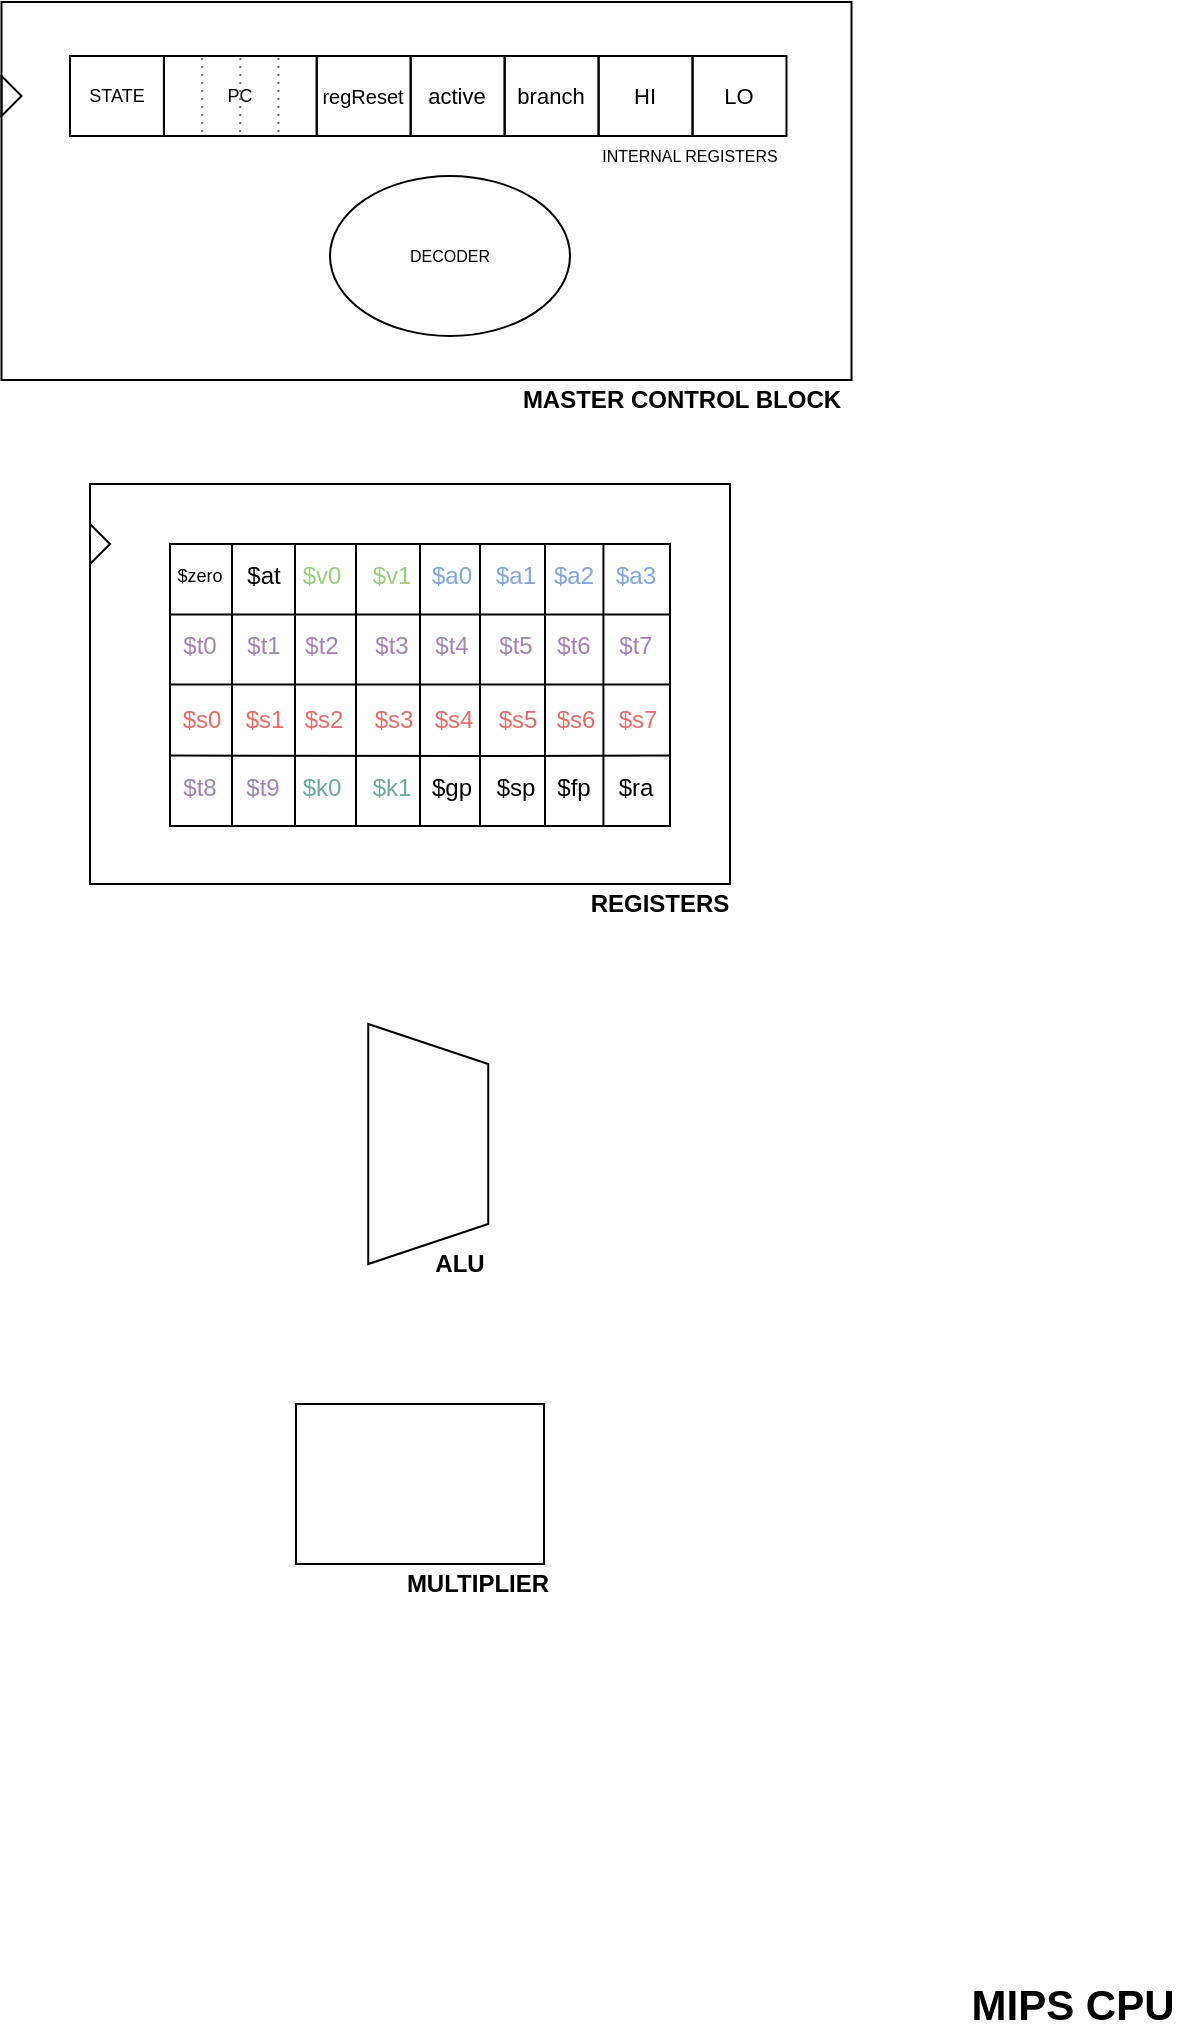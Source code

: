 <mxfile version="14.0.0" type="github">
  <diagram name="Page-1" id="c4acf3e9-155e-7222-9cf6-157b1a14988f">
    <mxGraphModel dx="3377" dy="1743" grid="1" gridSize="10" guides="1" tooltips="1" connect="1" arrows="1" fold="1" page="1" pageScale="1" pageWidth="827" pageHeight="1169" background="#ffffff" math="0" shadow="0">
      <root>
        <mxCell id="0" />
        <mxCell id="1" parent="0" />
        <mxCell id="EH1okrl17HNzEjOL1Jwx-2" value="&lt;font style=&quot;font-size: 21px&quot;&gt;MIPS CPU&lt;/font&gt;" style="text;html=1;resizable=0;autosize=1;align=center;verticalAlign=middle;points=[];fillColor=none;strokeColor=none;rounded=0;fontStyle=1" vertex="1" parent="1">
          <mxGeometry x="680" y="1080" width="120" height="20" as="geometry" />
        </mxCell>
        <mxCell id="EH1okrl17HNzEjOL1Jwx-3" value="" style="rounded=0;whiteSpace=wrap;html=1;fillColor=none;" vertex="1" parent="1">
          <mxGeometry x="204.75" y="89" width="425" height="189" as="geometry" />
        </mxCell>
        <mxCell id="EH1okrl17HNzEjOL1Jwx-4" value="MASTER CONTROL BLOCK" style="text;html=1;strokeColor=none;fillColor=none;align=center;verticalAlign=middle;whiteSpace=wrap;rounded=0;fontStyle=1" vertex="1" parent="1">
          <mxGeometry x="459.75" y="278" width="170" height="20" as="geometry" />
        </mxCell>
        <mxCell id="EH1okrl17HNzEjOL1Jwx-6" value="" style="shape=trapezoid;perimeter=trapezoidPerimeter;whiteSpace=wrap;html=1;fixedSize=1;fillColor=none;rotation=90;" vertex="1" parent="1">
          <mxGeometry x="358.12" y="630" width="120" height="60" as="geometry" />
        </mxCell>
        <mxCell id="EH1okrl17HNzEjOL1Jwx-7" value="&lt;b&gt;ALU&lt;/b&gt;" style="text;html=1;strokeColor=none;fillColor=none;align=center;verticalAlign=middle;whiteSpace=wrap;rounded=0;" vertex="1" parent="1">
          <mxGeometry x="414" y="710" width="40" height="20" as="geometry" />
        </mxCell>
        <mxCell id="EH1okrl17HNzEjOL1Jwx-10" value="REGISTERS" style="text;html=1;strokeColor=none;fillColor=none;align=center;verticalAlign=middle;whiteSpace=wrap;rounded=0;fontStyle=1" vertex="1" parent="1">
          <mxGeometry x="489" y="530" width="90" height="20" as="geometry" />
        </mxCell>
        <mxCell id="EH1okrl17HNzEjOL1Jwx-12" value="" style="rounded=0;whiteSpace=wrap;html=1;fillColor=none;" vertex="1" parent="1">
          <mxGeometry x="352" y="790" width="124" height="80" as="geometry" />
        </mxCell>
        <mxCell id="EH1okrl17HNzEjOL1Jwx-13" value="MULTIPLIER" style="text;html=1;strokeColor=none;fillColor=none;align=center;verticalAlign=middle;whiteSpace=wrap;rounded=0;fontStyle=1" vertex="1" parent="1">
          <mxGeometry x="398.12" y="870" width="90" height="20" as="geometry" />
        </mxCell>
        <mxCell id="EH1okrl17HNzEjOL1Jwx-70" value="" style="group" vertex="1" connectable="0" parent="1">
          <mxGeometry x="249" y="330" width="320" height="200" as="geometry" />
        </mxCell>
        <mxCell id="EH1okrl17HNzEjOL1Jwx-67" value="" style="rounded=0;whiteSpace=wrap;html=1;glass=1;gradientColor=none;fontSize=9;fontColor=#67AB9F;fillColor=none;" vertex="1" parent="EH1okrl17HNzEjOL1Jwx-70">
          <mxGeometry width="320" height="200" as="geometry" />
        </mxCell>
        <mxCell id="EH1okrl17HNzEjOL1Jwx-69" value="" style="group" vertex="1" connectable="0" parent="EH1okrl17HNzEjOL1Jwx-70">
          <mxGeometry x="35" y="30" width="259" height="141" as="geometry" />
        </mxCell>
        <mxCell id="EH1okrl17HNzEjOL1Jwx-9" value="" style="rounded=0;whiteSpace=wrap;html=1;fillColor=none;" vertex="1" parent="EH1okrl17HNzEjOL1Jwx-69">
          <mxGeometry x="5" width="250" height="141" as="geometry" />
        </mxCell>
        <mxCell id="EH1okrl17HNzEjOL1Jwx-20" value="" style="endArrow=none;html=1;entryX=1;entryY=0.75;entryDx=0;entryDy=0;exitX=0;exitY=0.75;exitDx=0;exitDy=0;" edge="1" parent="EH1okrl17HNzEjOL1Jwx-69" source="EH1okrl17HNzEjOL1Jwx-9" target="EH1okrl17HNzEjOL1Jwx-9">
          <mxGeometry width="50" height="50" as="geometry">
            <mxPoint x="137.5" y="70" as="sourcePoint" />
            <mxPoint x="187.5" y="20" as="targetPoint" />
            <Array as="points">
              <mxPoint x="170" y="106" />
            </Array>
          </mxGeometry>
        </mxCell>
        <mxCell id="EH1okrl17HNzEjOL1Jwx-21" value="" style="endArrow=none;html=1;entryX=1;entryY=0.75;entryDx=0;entryDy=0;exitX=0;exitY=0.75;exitDx=0;exitDy=0;" edge="1" parent="EH1okrl17HNzEjOL1Jwx-69">
          <mxGeometry width="50" height="50" as="geometry">
            <mxPoint x="5" y="70.21" as="sourcePoint" />
            <mxPoint x="255" y="70.21" as="targetPoint" />
          </mxGeometry>
        </mxCell>
        <mxCell id="EH1okrl17HNzEjOL1Jwx-22" value="" style="endArrow=none;html=1;entryX=1;entryY=0.25;entryDx=0;entryDy=0;exitX=0;exitY=0.25;exitDx=0;exitDy=0;" edge="1" parent="EH1okrl17HNzEjOL1Jwx-69" source="EH1okrl17HNzEjOL1Jwx-9" target="EH1okrl17HNzEjOL1Jwx-9">
          <mxGeometry width="50" height="50" as="geometry">
            <mxPoint x="5" y="40.0" as="sourcePoint" />
            <mxPoint x="255" y="40.0" as="targetPoint" />
          </mxGeometry>
        </mxCell>
        <mxCell id="EH1okrl17HNzEjOL1Jwx-23" value="" style="endArrow=none;html=1;entryX=0.75;entryY=0;entryDx=0;entryDy=0;exitX=0.75;exitY=1;exitDx=0;exitDy=0;" edge="1" parent="EH1okrl17HNzEjOL1Jwx-69" source="EH1okrl17HNzEjOL1Jwx-9" target="EH1okrl17HNzEjOL1Jwx-9">
          <mxGeometry width="50" height="50" as="geometry">
            <mxPoint x="351" y="40" as="sourcePoint" />
            <mxPoint x="401" y="-10" as="targetPoint" />
          </mxGeometry>
        </mxCell>
        <mxCell id="EH1okrl17HNzEjOL1Jwx-24" value="" style="endArrow=none;html=1;exitX=0.75;exitY=1;exitDx=0;exitDy=0;" edge="1" parent="EH1okrl17HNzEjOL1Jwx-69" target="EH1okrl17HNzEjOL1Jwx-9">
          <mxGeometry width="50" height="50" as="geometry">
            <mxPoint x="131" y="141" as="sourcePoint" />
            <mxPoint x="131" as="targetPoint" />
          </mxGeometry>
        </mxCell>
        <mxCell id="EH1okrl17HNzEjOL1Jwx-25" value="" style="endArrow=none;html=1;entryX=0.5;entryY=0;entryDx=0;entryDy=0;exitX=0.5;exitY=1;exitDx=0;exitDy=0;" edge="1" parent="EH1okrl17HNzEjOL1Jwx-69" source="EH1okrl17HNzEjOL1Jwx-9" target="EH1okrl17HNzEjOL1Jwx-9">
          <mxGeometry width="50" height="50" as="geometry">
            <mxPoint x="202.5" y="151" as="sourcePoint" />
            <mxPoint x="202.5" y="10" as="targetPoint" />
          </mxGeometry>
        </mxCell>
        <mxCell id="EH1okrl17HNzEjOL1Jwx-26" value="" style="endArrow=none;html=1;entryX=0.25;entryY=0;entryDx=0;entryDy=0;exitX=0.25;exitY=1;exitDx=0;exitDy=0;" edge="1" parent="EH1okrl17HNzEjOL1Jwx-69" source="EH1okrl17HNzEjOL1Jwx-9" target="EH1okrl17HNzEjOL1Jwx-9">
          <mxGeometry width="50" height="50" as="geometry">
            <mxPoint x="140" y="151" as="sourcePoint" />
            <mxPoint x="140" y="10" as="targetPoint" />
          </mxGeometry>
        </mxCell>
        <mxCell id="EH1okrl17HNzEjOL1Jwx-27" value="" style="endArrow=none;html=1;entryX=0.25;entryY=0;entryDx=0;entryDy=0;exitX=0.25;exitY=1;exitDx=0;exitDy=0;" edge="1" parent="EH1okrl17HNzEjOL1Jwx-69">
          <mxGeometry width="50" height="50" as="geometry">
            <mxPoint x="98" y="141" as="sourcePoint" />
            <mxPoint x="98" as="targetPoint" />
          </mxGeometry>
        </mxCell>
        <mxCell id="EH1okrl17HNzEjOL1Jwx-28" value="" style="endArrow=none;html=1;entryX=0.25;entryY=0;entryDx=0;entryDy=0;exitX=0.25;exitY=1;exitDx=0;exitDy=0;" edge="1" parent="EH1okrl17HNzEjOL1Jwx-69">
          <mxGeometry width="50" height="50" as="geometry">
            <mxPoint x="36" y="141" as="sourcePoint" />
            <mxPoint x="36" as="targetPoint" />
          </mxGeometry>
        </mxCell>
        <mxCell id="EH1okrl17HNzEjOL1Jwx-31" value="" style="endArrow=none;html=1;entryX=0.25;entryY=0;entryDx=0;entryDy=0;exitX=0.25;exitY=1;exitDx=0;exitDy=0;" edge="1" parent="EH1okrl17HNzEjOL1Jwx-69">
          <mxGeometry width="50" height="50" as="geometry">
            <mxPoint x="160" y="141" as="sourcePoint" />
            <mxPoint x="160" as="targetPoint" />
          </mxGeometry>
        </mxCell>
        <mxCell id="EH1okrl17HNzEjOL1Jwx-32" value="" style="endArrow=none;html=1;entryX=0.25;entryY=0;entryDx=0;entryDy=0;exitX=0.25;exitY=1;exitDx=0;exitDy=0;" edge="1" parent="EH1okrl17HNzEjOL1Jwx-69">
          <mxGeometry width="50" height="50" as="geometry">
            <mxPoint x="221.71" y="141" as="sourcePoint" />
            <mxPoint x="221.71" as="targetPoint" />
          </mxGeometry>
        </mxCell>
        <mxCell id="EH1okrl17HNzEjOL1Jwx-33" value="$zero" style="text;html=1;strokeColor=none;fillColor=none;align=center;verticalAlign=middle;whiteSpace=wrap;rounded=0;fontSize=9;" vertex="1" parent="EH1okrl17HNzEjOL1Jwx-69">
          <mxGeometry y="6" width="40" height="20" as="geometry" />
        </mxCell>
        <mxCell id="EH1okrl17HNzEjOL1Jwx-34" value="&lt;font style=&quot;font-size: 12px&quot;&gt;$at&lt;/font&gt;" style="text;html=1;strokeColor=none;fillColor=none;align=center;verticalAlign=middle;whiteSpace=wrap;rounded=0;fontSize=9;" vertex="1" parent="EH1okrl17HNzEjOL1Jwx-69">
          <mxGeometry x="32" y="6" width="40" height="20" as="geometry" />
        </mxCell>
        <mxCell id="EH1okrl17HNzEjOL1Jwx-35" value="&lt;font style=&quot;font-size: 12px&quot;&gt;$v0&lt;/font&gt;" style="text;html=1;align=center;verticalAlign=middle;whiteSpace=wrap;rounded=0;fontSize=9;fontColor=#97D077;" vertex="1" parent="EH1okrl17HNzEjOL1Jwx-69">
          <mxGeometry x="61" y="6" width="40" height="20" as="geometry" />
        </mxCell>
        <mxCell id="EH1okrl17HNzEjOL1Jwx-36" value="&lt;font style=&quot;font-size: 12px&quot;&gt;$v1&lt;/font&gt;" style="text;html=1;align=center;verticalAlign=middle;whiteSpace=wrap;rounded=0;fontSize=9;fontColor=#97D077;" vertex="1" parent="EH1okrl17HNzEjOL1Jwx-69">
          <mxGeometry x="96" y="6" width="40" height="20" as="geometry" />
        </mxCell>
        <mxCell id="EH1okrl17HNzEjOL1Jwx-37" value="&lt;span style=&quot;font-size: 12px&quot;&gt;$a0&lt;/span&gt;" style="text;html=1;strokeColor=none;fillColor=none;align=center;verticalAlign=middle;whiteSpace=wrap;rounded=0;fontSize=9;fontColor=#7EA6E0;" vertex="1" parent="EH1okrl17HNzEjOL1Jwx-69">
          <mxGeometry x="126" y="6" width="40" height="20" as="geometry" />
        </mxCell>
        <mxCell id="EH1okrl17HNzEjOL1Jwx-38" value="&lt;span style=&quot;font-size: 12px&quot;&gt;$a1&lt;/span&gt;" style="text;html=1;strokeColor=none;fillColor=none;align=center;verticalAlign=middle;whiteSpace=wrap;rounded=0;fontSize=9;fontColor=#7EA6E0;" vertex="1" parent="EH1okrl17HNzEjOL1Jwx-69">
          <mxGeometry x="158" y="6" width="40" height="20" as="geometry" />
        </mxCell>
        <mxCell id="EH1okrl17HNzEjOL1Jwx-39" value="&lt;span style=&quot;font-size: 12px&quot;&gt;$a2&lt;/span&gt;" style="text;html=1;strokeColor=none;fillColor=none;align=center;verticalAlign=middle;whiteSpace=wrap;rounded=0;fontSize=9;fontColor=#7EA6E0;" vertex="1" parent="EH1okrl17HNzEjOL1Jwx-69">
          <mxGeometry x="186.5" y="6" width="40" height="20" as="geometry" />
        </mxCell>
        <mxCell id="EH1okrl17HNzEjOL1Jwx-40" value="&lt;span style=&quot;font-size: 12px&quot;&gt;$a3&lt;/span&gt;" style="text;html=1;strokeColor=none;fillColor=none;align=center;verticalAlign=middle;whiteSpace=wrap;rounded=0;fontSize=9;fontColor=#7EA6E0;" vertex="1" parent="EH1okrl17HNzEjOL1Jwx-69">
          <mxGeometry x="218" y="6" width="40" height="20" as="geometry" />
        </mxCell>
        <mxCell id="EH1okrl17HNzEjOL1Jwx-41" value="&lt;span style=&quot;font-size: 12px&quot;&gt;$t0&lt;/span&gt;" style="text;html=1;strokeColor=none;fillColor=none;align=center;verticalAlign=middle;whiteSpace=wrap;rounded=0;fontSize=9;fontColor=#A680B8;" vertex="1" parent="EH1okrl17HNzEjOL1Jwx-69">
          <mxGeometry y="41" width="40" height="20" as="geometry" />
        </mxCell>
        <mxCell id="EH1okrl17HNzEjOL1Jwx-42" value="&lt;font style=&quot;font-size: 12px&quot;&gt;$t1&lt;/font&gt;" style="text;html=1;strokeColor=none;fillColor=none;align=center;verticalAlign=middle;whiteSpace=wrap;rounded=0;fontSize=9;fontColor=#A680B8;" vertex="1" parent="EH1okrl17HNzEjOL1Jwx-69">
          <mxGeometry x="32" y="41" width="40" height="20" as="geometry" />
        </mxCell>
        <mxCell id="EH1okrl17HNzEjOL1Jwx-43" value="&lt;font style=&quot;font-size: 12px&quot;&gt;$t2&lt;/font&gt;" style="text;html=1;strokeColor=none;fillColor=none;align=center;verticalAlign=middle;whiteSpace=wrap;rounded=0;fontSize=9;fontColor=#A680B8;" vertex="1" parent="EH1okrl17HNzEjOL1Jwx-69">
          <mxGeometry x="61" y="41" width="40" height="20" as="geometry" />
        </mxCell>
        <mxCell id="EH1okrl17HNzEjOL1Jwx-44" value="&lt;font style=&quot;font-size: 12px&quot;&gt;$t3&lt;/font&gt;" style="text;html=1;strokeColor=none;fillColor=none;align=center;verticalAlign=middle;whiteSpace=wrap;rounded=0;fontSize=9;fontColor=#A680B8;" vertex="1" parent="EH1okrl17HNzEjOL1Jwx-69">
          <mxGeometry x="96" y="41" width="40" height="20" as="geometry" />
        </mxCell>
        <mxCell id="EH1okrl17HNzEjOL1Jwx-45" value="&lt;span style=&quot;font-size: 12px&quot;&gt;$t4&lt;/span&gt;" style="text;html=1;strokeColor=none;fillColor=none;align=center;verticalAlign=middle;whiteSpace=wrap;rounded=0;fontSize=9;fontColor=#A680B8;" vertex="1" parent="EH1okrl17HNzEjOL1Jwx-69">
          <mxGeometry x="126" y="41" width="40" height="20" as="geometry" />
        </mxCell>
        <mxCell id="EH1okrl17HNzEjOL1Jwx-46" value="&lt;span style=&quot;font-size: 12px&quot;&gt;$t5&lt;/span&gt;" style="text;html=1;strokeColor=none;fillColor=none;align=center;verticalAlign=middle;whiteSpace=wrap;rounded=0;fontSize=9;fontColor=#A680B8;" vertex="1" parent="EH1okrl17HNzEjOL1Jwx-69">
          <mxGeometry x="158" y="41" width="40" height="20" as="geometry" />
        </mxCell>
        <mxCell id="EH1okrl17HNzEjOL1Jwx-47" value="&lt;span style=&quot;font-size: 12px&quot;&gt;$t6&lt;/span&gt;" style="text;html=1;strokeColor=none;fillColor=none;align=center;verticalAlign=middle;whiteSpace=wrap;rounded=0;fontSize=9;fontColor=#A680B8;" vertex="1" parent="EH1okrl17HNzEjOL1Jwx-69">
          <mxGeometry x="186.5" y="41" width="40" height="20" as="geometry" />
        </mxCell>
        <mxCell id="EH1okrl17HNzEjOL1Jwx-48" value="&lt;span style=&quot;font-size: 12px&quot;&gt;$t7&lt;/span&gt;" style="text;html=1;strokeColor=none;fillColor=none;align=center;verticalAlign=middle;whiteSpace=wrap;rounded=0;fontSize=9;fontColor=#A680B8;" vertex="1" parent="EH1okrl17HNzEjOL1Jwx-69">
          <mxGeometry x="218" y="41" width="40" height="20" as="geometry" />
        </mxCell>
        <mxCell id="EH1okrl17HNzEjOL1Jwx-49" value="&lt;span style=&quot;font-size: 12px&quot;&gt;$s0&lt;/span&gt;" style="text;html=1;strokeColor=none;fillColor=none;align=center;verticalAlign=middle;whiteSpace=wrap;rounded=0;fontSize=9;fontColor=#EA6B66;" vertex="1" parent="EH1okrl17HNzEjOL1Jwx-69">
          <mxGeometry x="1" y="78" width="40" height="20" as="geometry" />
        </mxCell>
        <mxCell id="EH1okrl17HNzEjOL1Jwx-50" value="&lt;font style=&quot;font-size: 12px&quot;&gt;$s1&lt;/font&gt;" style="text;html=1;strokeColor=none;fillColor=none;align=center;verticalAlign=middle;whiteSpace=wrap;rounded=0;fontSize=9;fontColor=#EA6B66;" vertex="1" parent="EH1okrl17HNzEjOL1Jwx-69">
          <mxGeometry x="33" y="78" width="39" height="20" as="geometry" />
        </mxCell>
        <mxCell id="EH1okrl17HNzEjOL1Jwx-51" value="&lt;font style=&quot;font-size: 12px&quot;&gt;$s2&lt;/font&gt;" style="text;html=1;strokeColor=none;fillColor=none;align=center;verticalAlign=middle;whiteSpace=wrap;rounded=0;fontSize=9;fontColor=#EA6B66;" vertex="1" parent="EH1okrl17HNzEjOL1Jwx-69">
          <mxGeometry x="62" y="78" width="40" height="20" as="geometry" />
        </mxCell>
        <mxCell id="EH1okrl17HNzEjOL1Jwx-52" value="&lt;font style=&quot;font-size: 12px&quot;&gt;$s3&lt;/font&gt;" style="text;html=1;strokeColor=none;fillColor=none;align=center;verticalAlign=middle;whiteSpace=wrap;rounded=0;fontSize=9;fontColor=#EA6B66;" vertex="1" parent="EH1okrl17HNzEjOL1Jwx-69">
          <mxGeometry x="97" y="78" width="40" height="20" as="geometry" />
        </mxCell>
        <mxCell id="EH1okrl17HNzEjOL1Jwx-53" value="&lt;span style=&quot;font-size: 12px&quot;&gt;$s4&lt;/span&gt;" style="text;html=1;strokeColor=none;fillColor=none;align=center;verticalAlign=middle;whiteSpace=wrap;rounded=0;fontSize=9;fontColor=#EA6B66;" vertex="1" parent="EH1okrl17HNzEjOL1Jwx-69">
          <mxGeometry x="127" y="78" width="40" height="20" as="geometry" />
        </mxCell>
        <mxCell id="EH1okrl17HNzEjOL1Jwx-54" value="&lt;span style=&quot;font-size: 12px&quot;&gt;$s5&lt;/span&gt;" style="text;html=1;strokeColor=none;fillColor=none;align=center;verticalAlign=middle;whiteSpace=wrap;rounded=0;fontSize=9;fontColor=#EA6B66;" vertex="1" parent="EH1okrl17HNzEjOL1Jwx-69">
          <mxGeometry x="157" y="78" width="44" height="20" as="geometry" />
        </mxCell>
        <mxCell id="EH1okrl17HNzEjOL1Jwx-55" value="&lt;span style=&quot;font-size: 12px&quot;&gt;$s6&lt;/span&gt;" style="text;html=1;strokeColor=none;fillColor=none;align=center;verticalAlign=middle;whiteSpace=wrap;rounded=0;fontSize=9;fontColor=#EA6B66;" vertex="1" parent="EH1okrl17HNzEjOL1Jwx-69">
          <mxGeometry x="187.5" y="78" width="40" height="20" as="geometry" />
        </mxCell>
        <mxCell id="EH1okrl17HNzEjOL1Jwx-56" value="&lt;span style=&quot;font-size: 12px&quot;&gt;$s7&lt;/span&gt;" style="text;html=1;strokeColor=none;fillColor=none;align=center;verticalAlign=middle;whiteSpace=wrap;rounded=0;fontSize=9;fontColor=#EA6B66;" vertex="1" parent="EH1okrl17HNzEjOL1Jwx-69">
          <mxGeometry x="219" y="78" width="40" height="20" as="geometry" />
        </mxCell>
        <mxCell id="EH1okrl17HNzEjOL1Jwx-57" value="&lt;span style=&quot;font-size: 12px&quot;&gt;$t8&lt;/span&gt;" style="text;html=1;strokeColor=none;fillColor=none;align=center;verticalAlign=middle;whiteSpace=wrap;rounded=0;fontSize=9;fontColor=#A680B8;" vertex="1" parent="EH1okrl17HNzEjOL1Jwx-69">
          <mxGeometry y="112" width="40" height="20" as="geometry" />
        </mxCell>
        <mxCell id="EH1okrl17HNzEjOL1Jwx-58" value="&lt;font style=&quot;font-size: 12px&quot;&gt;$t9&lt;/font&gt;" style="text;html=1;strokeColor=none;fillColor=none;align=center;verticalAlign=middle;whiteSpace=wrap;rounded=0;fontSize=9;fontColor=#A680B8;" vertex="1" parent="EH1okrl17HNzEjOL1Jwx-69">
          <mxGeometry x="32" y="112" width="39" height="20" as="geometry" />
        </mxCell>
        <mxCell id="EH1okrl17HNzEjOL1Jwx-59" value="&lt;font style=&quot;font-size: 12px&quot;&gt;$k0&lt;/font&gt;" style="text;html=1;strokeColor=none;fillColor=none;align=center;verticalAlign=middle;whiteSpace=wrap;rounded=0;fontSize=9;fontColor=#67AB9F;" vertex="1" parent="EH1okrl17HNzEjOL1Jwx-69">
          <mxGeometry x="61" y="112" width="40" height="20" as="geometry" />
        </mxCell>
        <mxCell id="EH1okrl17HNzEjOL1Jwx-60" value="&lt;font style=&quot;font-size: 12px&quot;&gt;$k1&lt;/font&gt;" style="text;html=1;strokeColor=none;fillColor=none;align=center;verticalAlign=middle;whiteSpace=wrap;rounded=0;fontSize=9;fontColor=#67AB9F;" vertex="1" parent="EH1okrl17HNzEjOL1Jwx-69">
          <mxGeometry x="96" y="112" width="40" height="20" as="geometry" />
        </mxCell>
        <mxCell id="EH1okrl17HNzEjOL1Jwx-61" value="&lt;span style=&quot;font-size: 12px&quot;&gt;$gp&lt;/span&gt;" style="text;html=1;strokeColor=none;fillColor=none;align=center;verticalAlign=middle;whiteSpace=wrap;rounded=0;fontSize=9;" vertex="1" parent="EH1okrl17HNzEjOL1Jwx-69">
          <mxGeometry x="126" y="112" width="40" height="20" as="geometry" />
        </mxCell>
        <mxCell id="EH1okrl17HNzEjOL1Jwx-62" value="&lt;span style=&quot;font-size: 12px&quot;&gt;$sp&lt;/span&gt;" style="text;html=1;strokeColor=none;fillColor=none;align=center;verticalAlign=middle;whiteSpace=wrap;rounded=0;fontSize=9;" vertex="1" parent="EH1okrl17HNzEjOL1Jwx-69">
          <mxGeometry x="158" y="112" width="40" height="20" as="geometry" />
        </mxCell>
        <mxCell id="EH1okrl17HNzEjOL1Jwx-63" value="&lt;span style=&quot;font-size: 12px&quot;&gt;$fp&lt;/span&gt;" style="text;html=1;strokeColor=none;fillColor=none;align=center;verticalAlign=middle;whiteSpace=wrap;rounded=0;fontSize=9;" vertex="1" parent="EH1okrl17HNzEjOL1Jwx-69">
          <mxGeometry x="186.5" y="112" width="40" height="20" as="geometry" />
        </mxCell>
        <mxCell id="EH1okrl17HNzEjOL1Jwx-64" value="&lt;span style=&quot;font-size: 12px&quot;&gt;$ra&lt;/span&gt;" style="text;html=1;strokeColor=none;fillColor=none;align=center;verticalAlign=middle;whiteSpace=wrap;rounded=0;fontSize=9;" vertex="1" parent="EH1okrl17HNzEjOL1Jwx-69">
          <mxGeometry x="218" y="112" width="40" height="20" as="geometry" />
        </mxCell>
        <mxCell id="EH1okrl17HNzEjOL1Jwx-71" value="" style="triangle;whiteSpace=wrap;html=1;glass=1;fillColor=none;gradientColor=none;fontSize=9;fontColor=#67AB9F;" vertex="1" parent="EH1okrl17HNzEjOL1Jwx-70">
          <mxGeometry y="20" width="10" height="20" as="geometry" />
        </mxCell>
        <mxCell id="EH1okrl17HNzEjOL1Jwx-83" value="INTERNAL REGISTERS" style="text;html=1;strokeColor=none;fillColor=none;align=center;verticalAlign=middle;whiteSpace=wrap;rounded=0;glass=1;fontSize=8;fontColor=#000000;" vertex="1" parent="1">
          <mxGeometry x="489" y="156" width="120" height="20" as="geometry" />
        </mxCell>
        <mxCell id="EH1okrl17HNzEjOL1Jwx-84" value="DECODER" style="ellipse;whiteSpace=wrap;html=1;glass=1;fillColor=none;gradientColor=none;fontSize=8;fontColor=#000000;" vertex="1" parent="1">
          <mxGeometry x="369" y="176" width="120" height="80" as="geometry" />
        </mxCell>
        <mxCell id="EH1okrl17HNzEjOL1Jwx-85" value="" style="group" vertex="1" connectable="0" parent="1">
          <mxGeometry x="239" y="116" width="358.25" height="40" as="geometry" />
        </mxCell>
        <mxCell id="EH1okrl17HNzEjOL1Jwx-72" value="STATE" style="rounded=0;whiteSpace=wrap;html=1;glass=1;fillColor=none;gradientColor=none;fontSize=9;" vertex="1" parent="EH1okrl17HNzEjOL1Jwx-85">
          <mxGeometry width="46.976" height="40" as="geometry" />
        </mxCell>
        <mxCell id="EH1okrl17HNzEjOL1Jwx-77" value="&lt;font style=&quot;font-size: 10px;&quot;&gt;regReset&lt;/font&gt;" style="rounded=0;whiteSpace=wrap;html=1;glass=1;fillColor=none;gradientColor=none;fontSize=10;" vertex="1" parent="EH1okrl17HNzEjOL1Jwx-85">
          <mxGeometry x="123.371" width="46.976" height="40" as="geometry" />
        </mxCell>
        <mxCell id="EH1okrl17HNzEjOL1Jwx-78" value="&lt;font style=&quot;font-size: 11px;&quot;&gt;active&lt;/font&gt;" style="rounded=0;whiteSpace=wrap;html=1;glass=1;fillColor=none;gradientColor=none;fontSize=11;" vertex="1" parent="EH1okrl17HNzEjOL1Jwx-85">
          <mxGeometry x="170.347" width="46.976" height="40" as="geometry" />
        </mxCell>
        <mxCell id="EH1okrl17HNzEjOL1Jwx-79" value="&lt;font style=&quot;font-size: 11px&quot;&gt;branch&lt;/font&gt;" style="rounded=0;whiteSpace=wrap;html=1;glass=1;fillColor=none;gradientColor=none;fontSize=11;" vertex="1" parent="EH1okrl17HNzEjOL1Jwx-85">
          <mxGeometry x="217.323" width="46.976" height="40" as="geometry" />
        </mxCell>
        <mxCell id="EH1okrl17HNzEjOL1Jwx-80" value="" style="group" vertex="1" connectable="0" parent="EH1okrl17HNzEjOL1Jwx-85">
          <mxGeometry x="46.976" width="76.395" height="40" as="geometry" />
        </mxCell>
        <mxCell id="EH1okrl17HNzEjOL1Jwx-73" value="PC" style="rounded=0;whiteSpace=wrap;html=1;glass=1;fillColor=none;gradientColor=none;fontSize=9;" vertex="1" parent="EH1okrl17HNzEjOL1Jwx-80">
          <mxGeometry width="76.395" height="40" as="geometry" />
        </mxCell>
        <mxCell id="EH1okrl17HNzEjOL1Jwx-74" value="" style="endArrow=none;dashed=1;html=1;dashPattern=1 3;strokeWidth=1;fontSize=7;fontColor=#000000;exitX=0.25;exitY=0;exitDx=0;exitDy=0;entryX=0.25;entryY=1;entryDx=0;entryDy=0;strokeColor=#6E6E6E;horizontal=1;" edge="1" parent="EH1okrl17HNzEjOL1Jwx-80">
          <mxGeometry width="50" height="50" relative="1" as="geometry">
            <mxPoint x="19.099" y="1" as="sourcePoint" />
            <mxPoint x="19.099" y="41" as="targetPoint" />
          </mxGeometry>
        </mxCell>
        <mxCell id="EH1okrl17HNzEjOL1Jwx-75" value="" style="endArrow=none;dashed=1;html=1;dashPattern=1 3;strokeWidth=1;fontSize=7;fontColor=#000000;exitX=0.5;exitY=0;exitDx=0;exitDy=0;entryX=0.25;entryY=1;entryDx=0;entryDy=0;strokeColor=#6E6E6E;" edge="1" parent="EH1okrl17HNzEjOL1Jwx-80">
          <mxGeometry width="50" height="50" relative="1" as="geometry">
            <mxPoint x="38.198" y="1" as="sourcePoint" />
            <mxPoint x="38.083" y="41" as="targetPoint" />
          </mxGeometry>
        </mxCell>
        <mxCell id="EH1okrl17HNzEjOL1Jwx-76" value="" style="endArrow=none;dashed=1;html=1;dashPattern=1 3;strokeWidth=1;fontSize=7;fontColor=#000000;exitX=0.75;exitY=0;exitDx=0;exitDy=0;entryX=0.75;entryY=1;entryDx=0;entryDy=0;strokeColor=#6E6E6E;" edge="1" parent="EH1okrl17HNzEjOL1Jwx-80">
          <mxGeometry width="50" height="50" relative="1" as="geometry">
            <mxPoint x="57.296" y="1" as="sourcePoint" />
            <mxPoint x="57.296" y="41" as="targetPoint" />
          </mxGeometry>
        </mxCell>
        <mxCell id="EH1okrl17HNzEjOL1Jwx-81" value="&lt;font style=&quot;font-size: 11px&quot;&gt;HI&lt;/font&gt;" style="rounded=0;whiteSpace=wrap;html=1;glass=1;fillColor=none;gradientColor=none;fontSize=11;" vertex="1" parent="EH1okrl17HNzEjOL1Jwx-85">
          <mxGeometry x="264.298" width="46.976" height="40" as="geometry" />
        </mxCell>
        <mxCell id="EH1okrl17HNzEjOL1Jwx-82" value="&lt;font style=&quot;font-size: 11px&quot;&gt;LO&lt;/font&gt;" style="rounded=0;whiteSpace=wrap;html=1;glass=1;fillColor=none;gradientColor=none;fontSize=11;" vertex="1" parent="EH1okrl17HNzEjOL1Jwx-85">
          <mxGeometry x="311.274" width="46.976" height="40" as="geometry" />
        </mxCell>
        <mxCell id="EH1okrl17HNzEjOL1Jwx-86" value="" style="triangle;whiteSpace=wrap;html=1;glass=1;fillColor=none;gradientColor=none;fontSize=9;fontColor=#67AB9F;" vertex="1" parent="1">
          <mxGeometry x="204.75" y="126" width="10" height="20" as="geometry" />
        </mxCell>
      </root>
    </mxGraphModel>
  </diagram>
</mxfile>
